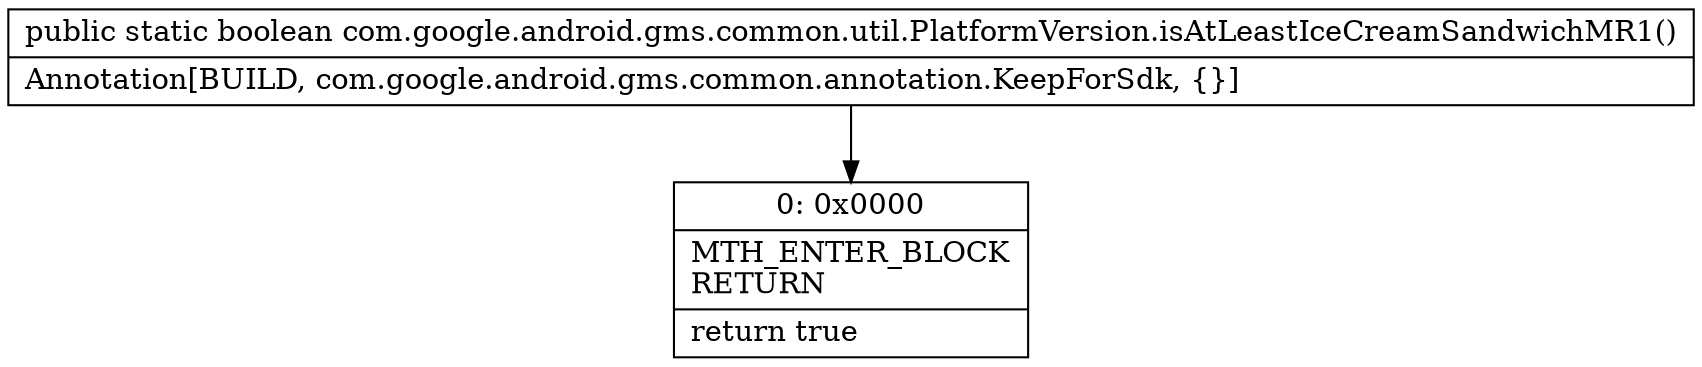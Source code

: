 digraph "CFG forcom.google.android.gms.common.util.PlatformVersion.isAtLeastIceCreamSandwichMR1()Z" {
Node_0 [shape=record,label="{0\:\ 0x0000|MTH_ENTER_BLOCK\lRETURN\l|return true\l}"];
MethodNode[shape=record,label="{public static boolean com.google.android.gms.common.util.PlatformVersion.isAtLeastIceCreamSandwichMR1()  | Annotation[BUILD, com.google.android.gms.common.annotation.KeepForSdk, \{\}]\l}"];
MethodNode -> Node_0;
}

